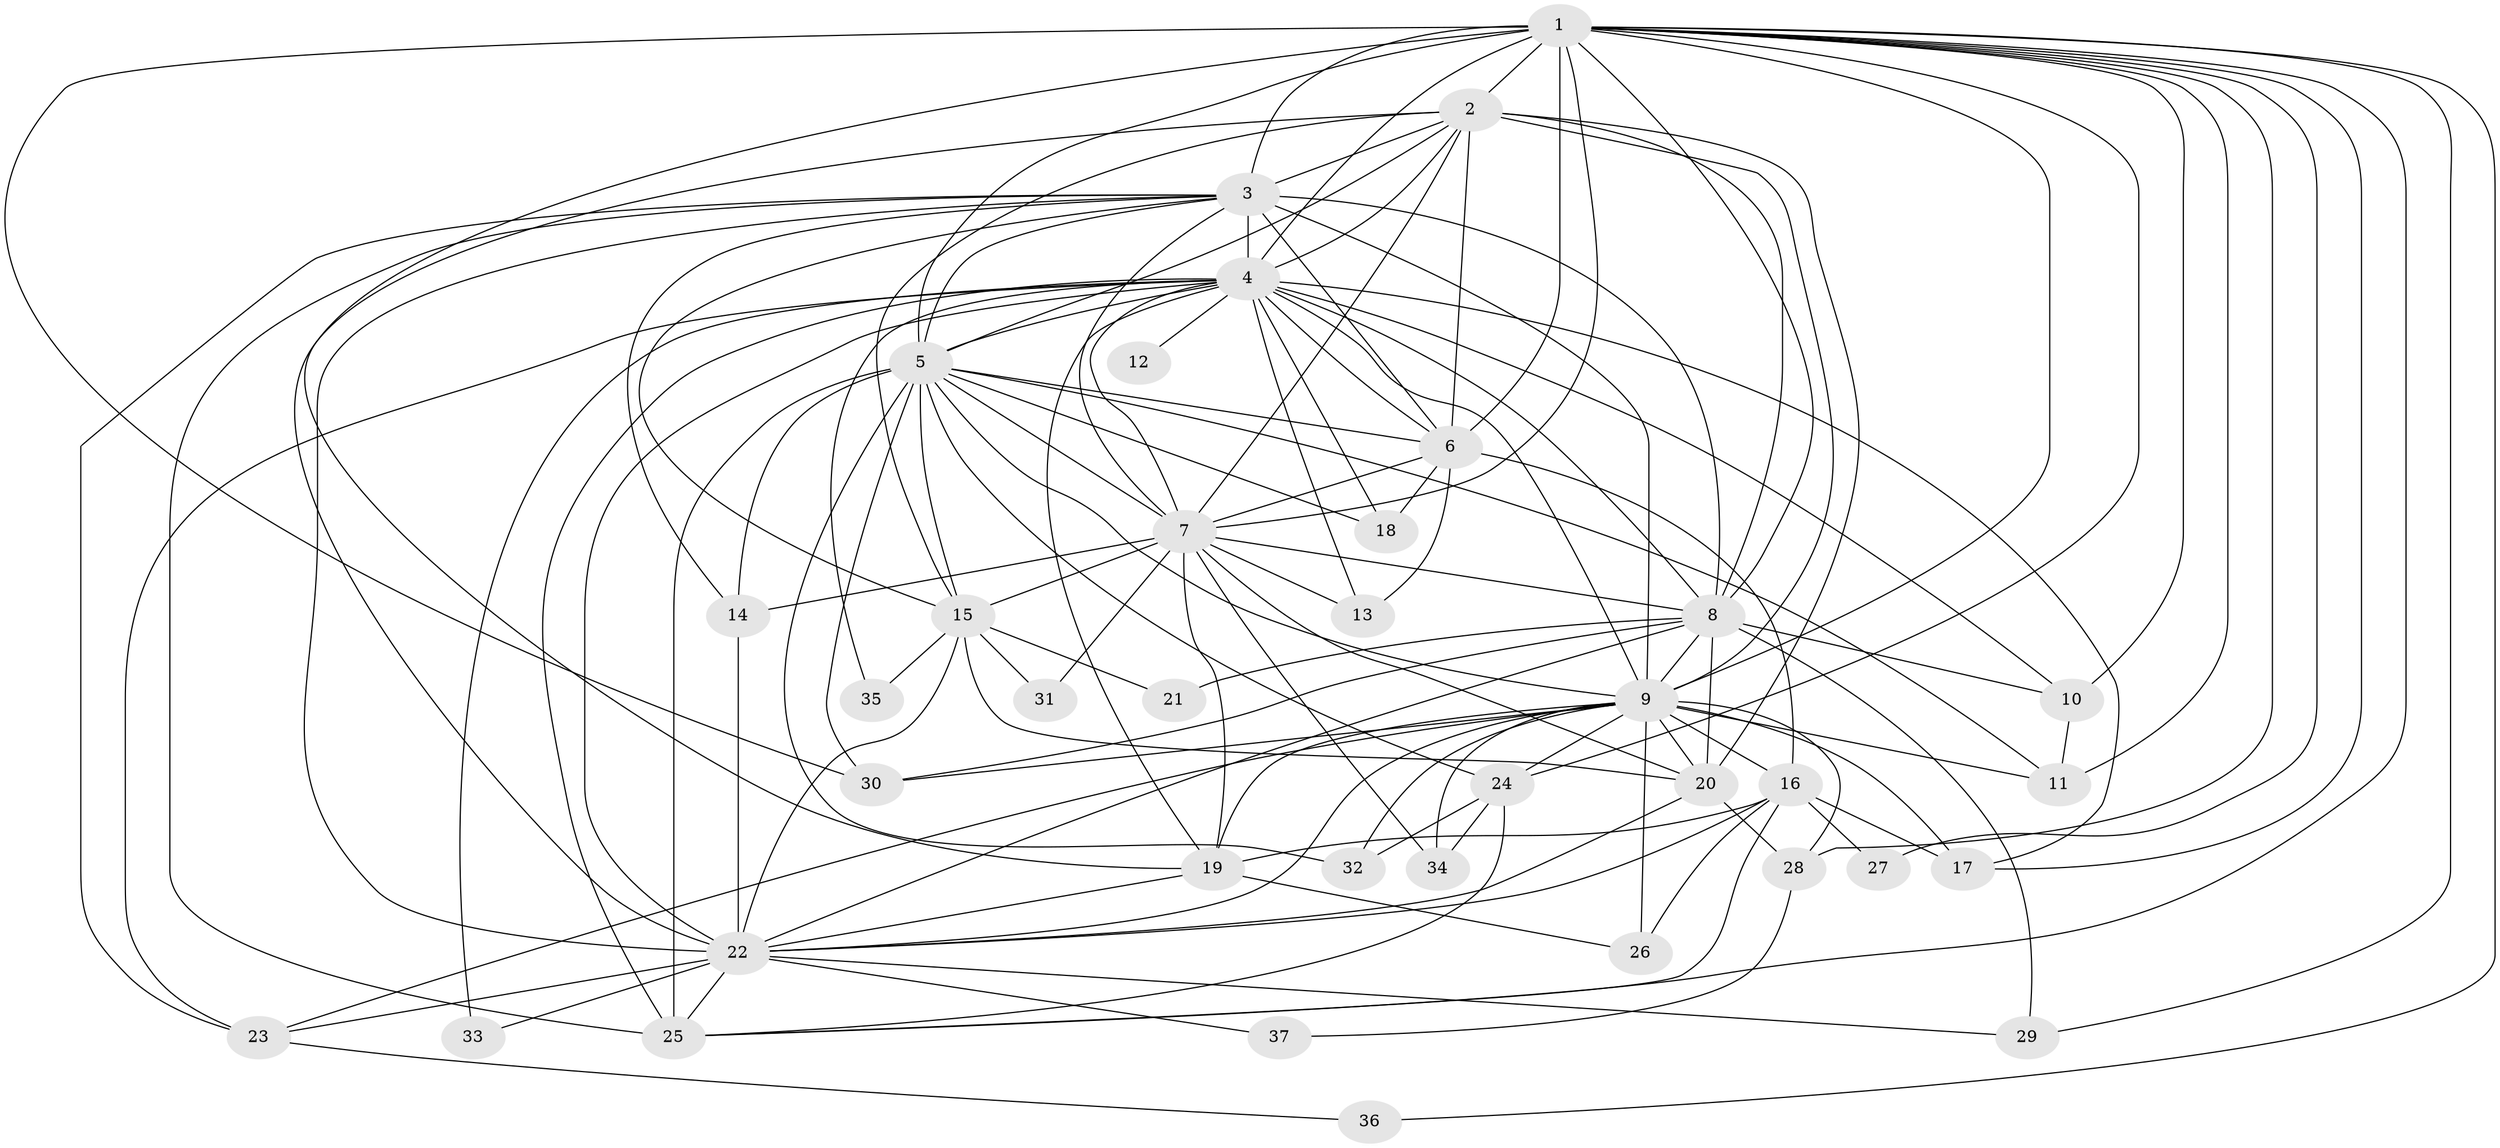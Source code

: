 // original degree distribution, {11: 0.008130081300813009, 20: 0.008130081300813009, 28: 0.016260162601626018, 27: 0.008130081300813009, 18: 0.008130081300813009, 14: 0.008130081300813009, 33: 0.008130081300813009, 25: 0.008130081300813009, 19: 0.008130081300813009, 15: 0.008130081300813009, 5: 0.032520325203252036, 3: 0.13821138211382114, 2: 0.6016260162601627, 4: 0.08130081300813008, 6: 0.04065040650406504, 7: 0.008130081300813009, 8: 0.008130081300813009}
// Generated by graph-tools (version 1.1) at 2025/49/03/04/25 22:49:47]
// undirected, 37 vertices, 126 edges
graph export_dot {
  node [color=gray90,style=filled];
  1;
  2;
  3;
  4;
  5;
  6;
  7;
  8;
  9;
  10;
  11;
  12;
  13;
  14;
  15;
  16;
  17;
  18;
  19;
  20;
  21;
  22;
  23;
  24;
  25;
  26;
  27;
  28;
  29;
  30;
  31;
  32;
  33;
  34;
  35;
  36;
  37;
  1 -- 2 [weight=1.0];
  1 -- 3 [weight=5.0];
  1 -- 4 [weight=2.0];
  1 -- 5 [weight=4.0];
  1 -- 6 [weight=18.0];
  1 -- 7 [weight=1.0];
  1 -- 8 [weight=3.0];
  1 -- 9 [weight=1.0];
  1 -- 10 [weight=1.0];
  1 -- 11 [weight=1.0];
  1 -- 17 [weight=1.0];
  1 -- 19 [weight=1.0];
  1 -- 24 [weight=2.0];
  1 -- 25 [weight=1.0];
  1 -- 27 [weight=1.0];
  1 -- 28 [weight=1.0];
  1 -- 29 [weight=1.0];
  1 -- 30 [weight=3.0];
  1 -- 36 [weight=1.0];
  2 -- 3 [weight=3.0];
  2 -- 4 [weight=2.0];
  2 -- 5 [weight=2.0];
  2 -- 6 [weight=2.0];
  2 -- 7 [weight=1.0];
  2 -- 8 [weight=1.0];
  2 -- 9 [weight=1.0];
  2 -- 15 [weight=1.0];
  2 -- 20 [weight=5.0];
  2 -- 22 [weight=1.0];
  3 -- 4 [weight=2.0];
  3 -- 5 [weight=4.0];
  3 -- 6 [weight=5.0];
  3 -- 7 [weight=3.0];
  3 -- 8 [weight=1.0];
  3 -- 9 [weight=18.0];
  3 -- 14 [weight=1.0];
  3 -- 15 [weight=1.0];
  3 -- 22 [weight=10.0];
  3 -- 23 [weight=1.0];
  3 -- 25 [weight=2.0];
  4 -- 5 [weight=2.0];
  4 -- 6 [weight=3.0];
  4 -- 7 [weight=1.0];
  4 -- 8 [weight=1.0];
  4 -- 9 [weight=1.0];
  4 -- 10 [weight=1.0];
  4 -- 12 [weight=1.0];
  4 -- 13 [weight=1.0];
  4 -- 17 [weight=1.0];
  4 -- 18 [weight=1.0];
  4 -- 19 [weight=1.0];
  4 -- 22 [weight=2.0];
  4 -- 23 [weight=1.0];
  4 -- 25 [weight=1.0];
  4 -- 33 [weight=1.0];
  4 -- 35 [weight=1.0];
  5 -- 6 [weight=4.0];
  5 -- 7 [weight=2.0];
  5 -- 9 [weight=5.0];
  5 -- 11 [weight=1.0];
  5 -- 14 [weight=1.0];
  5 -- 15 [weight=1.0];
  5 -- 18 [weight=1.0];
  5 -- 24 [weight=2.0];
  5 -- 25 [weight=7.0];
  5 -- 30 [weight=1.0];
  5 -- 32 [weight=2.0];
  6 -- 7 [weight=2.0];
  6 -- 13 [weight=1.0];
  6 -- 16 [weight=3.0];
  6 -- 18 [weight=1.0];
  7 -- 8 [weight=1.0];
  7 -- 13 [weight=1.0];
  7 -- 14 [weight=2.0];
  7 -- 15 [weight=1.0];
  7 -- 19 [weight=1.0];
  7 -- 20 [weight=1.0];
  7 -- 31 [weight=1.0];
  7 -- 34 [weight=1.0];
  8 -- 9 [weight=2.0];
  8 -- 10 [weight=1.0];
  8 -- 20 [weight=1.0];
  8 -- 21 [weight=1.0];
  8 -- 22 [weight=1.0];
  8 -- 29 [weight=1.0];
  8 -- 30 [weight=1.0];
  9 -- 11 [weight=1.0];
  9 -- 16 [weight=1.0];
  9 -- 17 [weight=1.0];
  9 -- 19 [weight=2.0];
  9 -- 20 [weight=1.0];
  9 -- 22 [weight=4.0];
  9 -- 23 [weight=1.0];
  9 -- 24 [weight=1.0];
  9 -- 26 [weight=1.0];
  9 -- 28 [weight=1.0];
  9 -- 30 [weight=1.0];
  9 -- 32 [weight=1.0];
  9 -- 34 [weight=1.0];
  10 -- 11 [weight=1.0];
  14 -- 22 [weight=1.0];
  15 -- 20 [weight=2.0];
  15 -- 21 [weight=1.0];
  15 -- 22 [weight=1.0];
  15 -- 31 [weight=1.0];
  15 -- 35 [weight=1.0];
  16 -- 17 [weight=1.0];
  16 -- 19 [weight=1.0];
  16 -- 22 [weight=1.0];
  16 -- 25 [weight=1.0];
  16 -- 26 [weight=1.0];
  16 -- 27 [weight=1.0];
  19 -- 22 [weight=1.0];
  19 -- 26 [weight=1.0];
  20 -- 22 [weight=1.0];
  20 -- 28 [weight=1.0];
  22 -- 23 [weight=1.0];
  22 -- 25 [weight=1.0];
  22 -- 29 [weight=1.0];
  22 -- 33 [weight=1.0];
  22 -- 37 [weight=1.0];
  23 -- 36 [weight=1.0];
  24 -- 25 [weight=2.0];
  24 -- 32 [weight=1.0];
  24 -- 34 [weight=2.0];
  28 -- 37 [weight=1.0];
}

